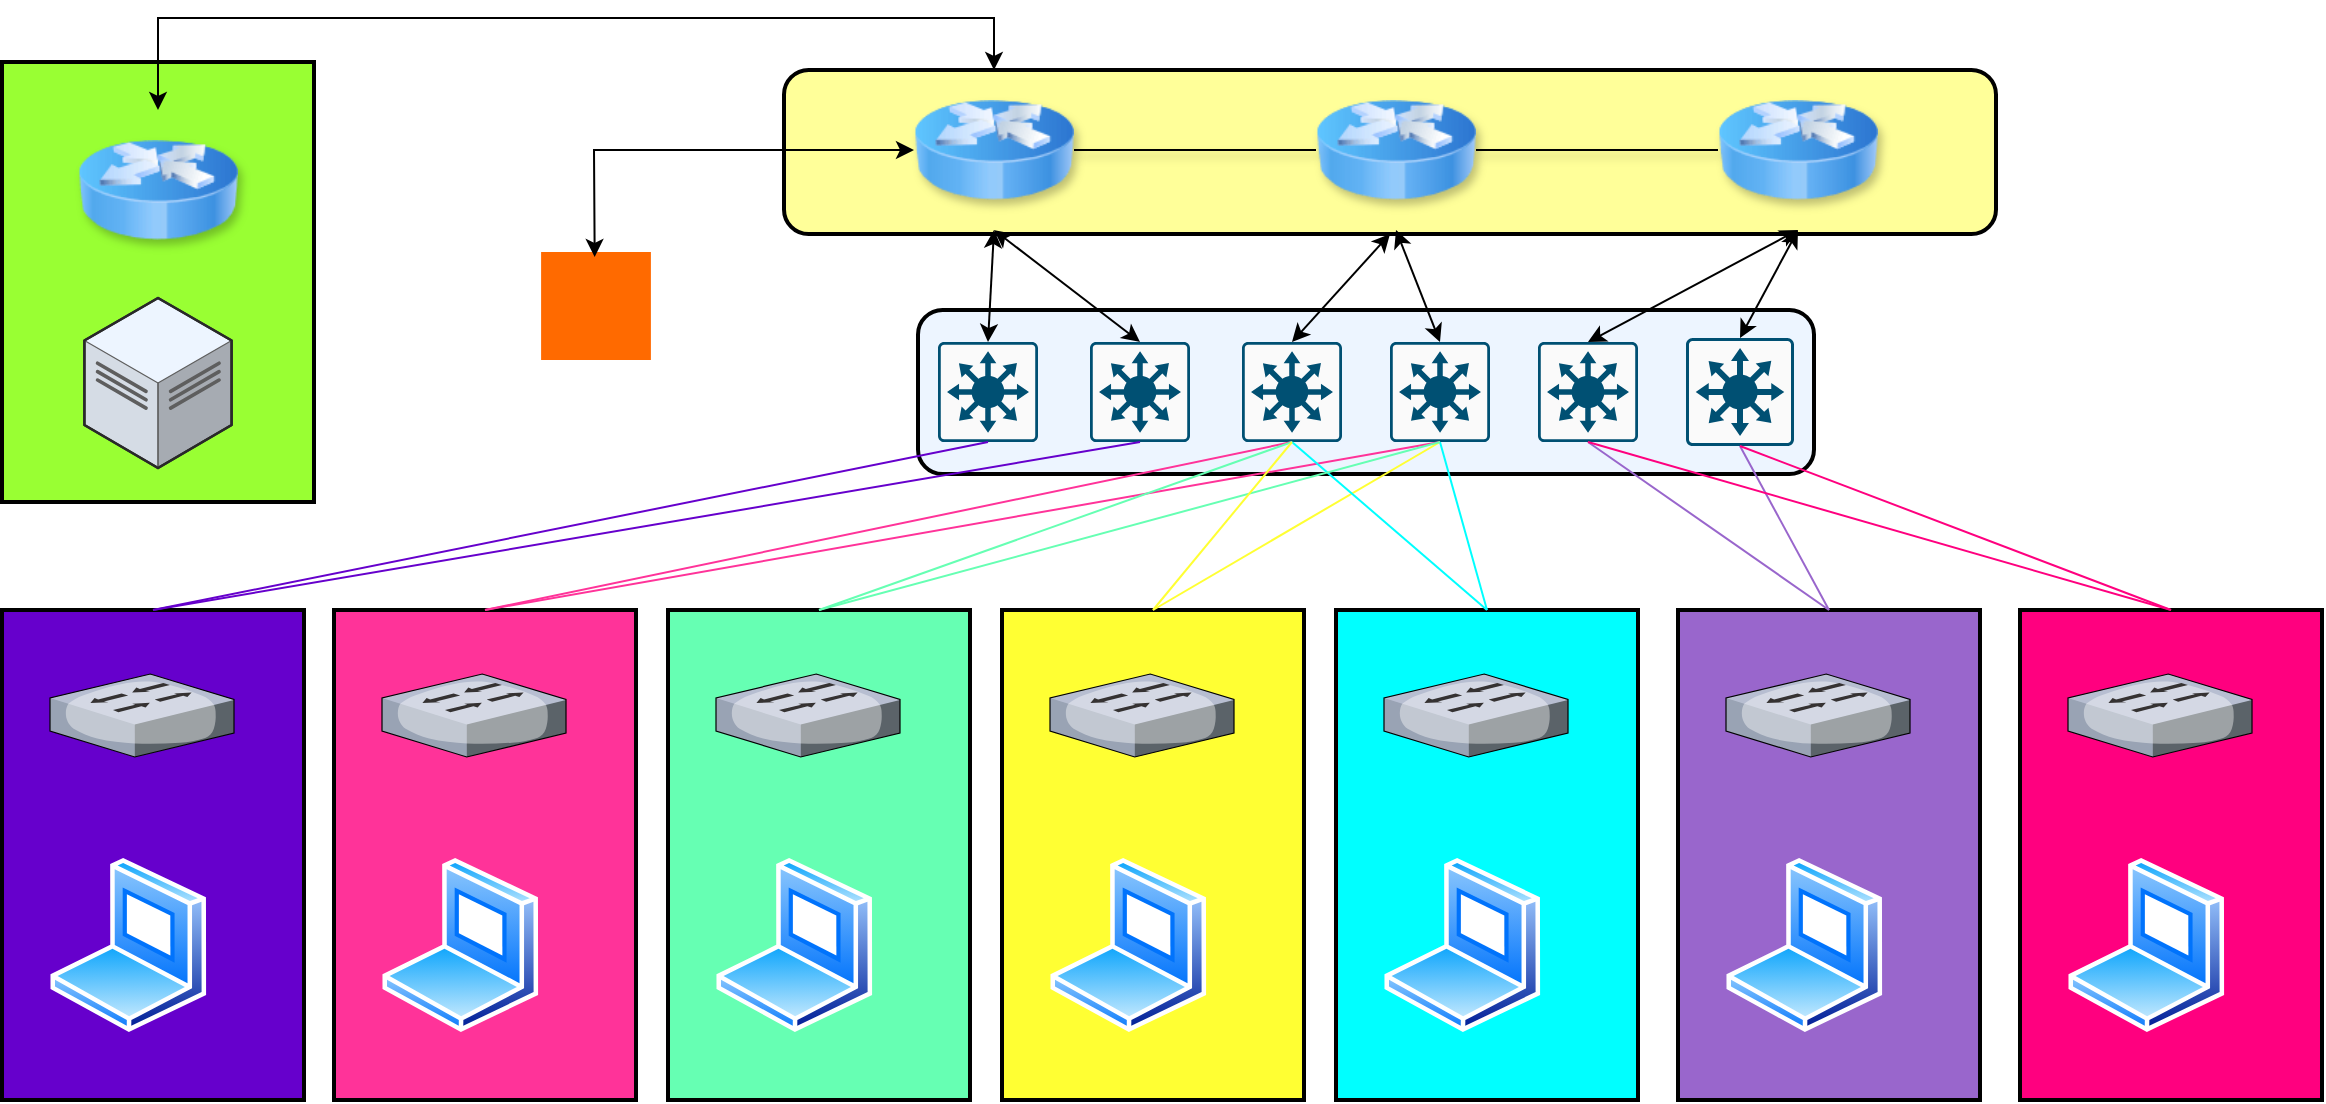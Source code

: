 <mxfile border="50" scale="3" compressed="false" locked="false" version="27.0.3">
  <diagram name="Blank" id="YmL12bMKpDGza6XwsDPr">
    <mxGraphModel dx="3318" dy="447" grid="0" gridSize="10" guides="1" tooltips="1" connect="1" arrows="1" fold="1" page="0" pageScale="1" pageWidth="827" pageHeight="1169" background="none" math="1" shadow="0">
      <root>
        <mxCell id="X5NqExCQtvZxIxQ7pmgY-0" />
        <mxCell id="1" parent="X5NqExCQtvZxIxQ7pmgY-0" />
        <mxCell id="lFJ8bcKFK8LMrN1udut2-37" value="" style="rounded=1;whiteSpace=wrap;html=1;strokeWidth=2;align=center;verticalAlign=top;spacingTop=4;spacingBottom=0;fontFamily=Helvetica;fontSize=15;fontColor=#7EA6E0;fontStyle=1;fillColor=#EDF5FF;shadow=0;" vertex="1" parent="1">
          <mxGeometry x="-627" y="830" width="448" height="82" as="geometry" />
        </mxCell>
        <mxCell id="lFJ8bcKFK8LMrN1udut2-35" value="" style="rounded=1;whiteSpace=wrap;html=1;strokeWidth=2;align=center;verticalAlign=top;spacingTop=4;spacingBottom=0;fontFamily=Helvetica;fontSize=15;fontColor=#7EA6E0;fontStyle=1;fillColor=#FFFF99;shadow=0;" vertex="1" parent="1">
          <mxGeometry x="-694" y="710" width="606" height="82" as="geometry" />
        </mxCell>
        <mxCell id="lFJ8bcKFK8LMrN1udut2-1" value="" style="points=[];aspect=fixed;html=1;align=center;shadow=0;dashed=0;fillColor=#FF6A00;strokeColor=none;shape=mxgraph.alibaba_cloud.uis_ultimate_internet_service;" vertex="1" parent="1">
          <mxGeometry x="-815.45" y="801" width="54.9" height="54" as="geometry" />
        </mxCell>
        <mxCell id="lFJ8bcKFK8LMrN1udut2-3" value="" style="image;html=1;image=img/lib/clip_art/networking/Router_Icon_128x128.png;shadow=1;" vertex="1" parent="1">
          <mxGeometry x="-629" y="710" width="80" height="80" as="geometry" />
        </mxCell>
        <mxCell id="lFJ8bcKFK8LMrN1udut2-4" value="" style="image;html=1;image=img/lib/clip_art/networking/Router_Icon_128x128.png;shadow=1;" vertex="1" parent="1">
          <mxGeometry x="-428" y="710" width="80" height="80" as="geometry" />
        </mxCell>
        <mxCell id="lFJ8bcKFK8LMrN1udut2-5" value="" style="image;html=1;image=img/lib/clip_art/networking/Router_Icon_128x128.png;fontStyle=1;shadow=1;" vertex="1" parent="1">
          <mxGeometry x="-227" y="710" width="80" height="80" as="geometry" />
        </mxCell>
        <mxCell id="lFJ8bcKFK8LMrN1udut2-23" value="" style="sketch=0;points=[[0.015,0.015,0],[0.985,0.015,0],[0.985,0.985,0],[0.015,0.985,0],[0.25,0,0],[0.5,0,0],[0.75,0,0],[1,0.25,0],[1,0.5,0],[1,0.75,0],[0.75,1,0],[0.5,1,0],[0.25,1,0],[0,0.75,0],[0,0.5,0],[0,0.25,0]];verticalLabelPosition=bottom;html=1;verticalAlign=top;aspect=fixed;align=center;pointerEvents=1;shape=mxgraph.cisco19.rect;prIcon=l3_switch;fillColor=#FAFAFA;strokeColor=#005073;strokeWidth=2;spacingTop=4;spacingBottom=0;fontFamily=Helvetica;fontSize=15;fontColor=#7EA6E0;fontStyle=1;" vertex="1" parent="1">
          <mxGeometry x="-617" y="846" width="50" height="50" as="geometry" />
        </mxCell>
        <mxCell id="lFJ8bcKFK8LMrN1udut2-24" value="" style="sketch=0;points=[[0.015,0.015,0],[0.985,0.015,0],[0.985,0.985,0],[0.015,0.985,0],[0.25,0,0],[0.5,0,0],[0.75,0,0],[1,0.25,0],[1,0.5,0],[1,0.75,0],[0.75,1,0],[0.5,1,0],[0.25,1,0],[0,0.75,0],[0,0.5,0],[0,0.25,0]];verticalLabelPosition=bottom;html=1;verticalAlign=top;aspect=fixed;align=center;pointerEvents=1;shape=mxgraph.cisco19.rect;prIcon=l3_switch;fillColor=#FAFAFA;strokeColor=#005073;strokeWidth=2;spacingTop=4;spacingBottom=0;fontFamily=Helvetica;fontSize=15;fontColor=#7EA6E0;fontStyle=1;" vertex="1" parent="1">
          <mxGeometry x="-541" y="846" width="50" height="50" as="geometry" />
        </mxCell>
        <mxCell id="lFJ8bcKFK8LMrN1udut2-25" value="" style="sketch=0;points=[[0.015,0.015,0],[0.985,0.015,0],[0.985,0.985,0],[0.015,0.985,0],[0.25,0,0],[0.5,0,0],[0.75,0,0],[1,0.25,0],[1,0.5,0],[1,0.75,0],[0.75,1,0],[0.5,1,0],[0.25,1,0],[0,0.75,0],[0,0.5,0],[0,0.25,0]];verticalLabelPosition=bottom;html=1;verticalAlign=top;aspect=fixed;align=center;pointerEvents=1;shape=mxgraph.cisco19.rect;prIcon=l3_switch;fillColor=#FAFAFA;strokeColor=#005073;strokeWidth=2;spacingTop=4;spacingBottom=0;fontFamily=Helvetica;fontSize=15;fontColor=#7EA6E0;fontStyle=1;" vertex="1" parent="1">
          <mxGeometry x="-465" y="846" width="50" height="50" as="geometry" />
        </mxCell>
        <mxCell id="lFJ8bcKFK8LMrN1udut2-26" value="" style="sketch=0;points=[[0.015,0.015,0],[0.985,0.015,0],[0.985,0.985,0],[0.015,0.985,0],[0.25,0,0],[0.5,0,0],[0.75,0,0],[1,0.25,0],[1,0.5,0],[1,0.75,0],[0.75,1,0],[0.5,1,0],[0.25,1,0],[0,0.75,0],[0,0.5,0],[0,0.25,0]];verticalLabelPosition=bottom;html=1;verticalAlign=top;aspect=fixed;align=center;pointerEvents=1;shape=mxgraph.cisco19.rect;prIcon=l3_switch;fillColor=#FAFAFA;strokeColor=#005073;strokeWidth=2;spacingTop=4;spacingBottom=0;fontFamily=Helvetica;fontSize=15;fontColor=#7EA6E0;fontStyle=1;" vertex="1" parent="1">
          <mxGeometry x="-391" y="846" width="50" height="50" as="geometry" />
        </mxCell>
        <mxCell id="lFJ8bcKFK8LMrN1udut2-27" value="" style="sketch=0;points=[[0.015,0.015,0],[0.985,0.015,0],[0.985,0.985,0],[0.015,0.985,0],[0.25,0,0],[0.5,0,0],[0.75,0,0],[1,0.25,0],[1,0.5,0],[1,0.75,0],[0.75,1,0],[0.5,1,0],[0.25,1,0],[0,0.75,0],[0,0.5,0],[0,0.25,0]];verticalLabelPosition=bottom;html=1;verticalAlign=top;aspect=fixed;align=center;pointerEvents=1;shape=mxgraph.cisco19.rect;prIcon=l3_switch;fillColor=#FAFAFA;strokeColor=#005073;strokeWidth=2;spacingTop=4;spacingBottom=0;fontFamily=Helvetica;fontSize=15;fontColor=#7EA6E0;fontStyle=1;" vertex="1" parent="1">
          <mxGeometry x="-317" y="846" width="50" height="50" as="geometry" />
        </mxCell>
        <mxCell id="lFJ8bcKFK8LMrN1udut2-29" value="" style="sketch=0;points=[[0.015,0.015,0],[0.985,0.015,0],[0.985,0.985,0],[0.015,0.985,0],[0.25,0,0],[0.5,0,0],[0.75,0,0],[1,0.25,0],[1,0.5,0],[1,0.75,0],[0.75,1,0],[0.5,1,0],[0.25,1,0],[0,0.75,0],[0,0.5,0],[0,0.25,0]];verticalLabelPosition=bottom;html=1;verticalAlign=top;aspect=fixed;align=center;pointerEvents=1;shape=mxgraph.cisco19.rect;prIcon=l3_switch;fillColor=#FAFAFA;strokeColor=#005073;strokeWidth=2;spacingTop=4;spacingBottom=0;fontFamily=Helvetica;fontSize=15;fontColor=#7EA6E0;fontStyle=1;" vertex="1" parent="1">
          <mxGeometry x="-243" y="844" width="54" height="54" as="geometry" />
        </mxCell>
        <mxCell id="lFJ8bcKFK8LMrN1udut2-31" value="" style="endArrow=none;html=1;rounded=0;fontFamily=Helvetica;fontSize=15;fontColor=#7EA6E0;fontStyle=1;exitX=1;exitY=0.5;exitDx=0;exitDy=0;entryX=0;entryY=0.5;entryDx=0;entryDy=0;shadow=1;" edge="1" parent="1" source="lFJ8bcKFK8LMrN1udut2-4" target="lFJ8bcKFK8LMrN1udut2-5">
          <mxGeometry width="50" height="50" relative="1" as="geometry">
            <mxPoint x="-339" y="786" as="sourcePoint" />
            <mxPoint x="-289" y="736" as="targetPoint" />
            <Array as="points">
              <mxPoint x="-282" y="750" />
            </Array>
          </mxGeometry>
        </mxCell>
        <mxCell id="lFJ8bcKFK8LMrN1udut2-33" value="" style="endArrow=none;html=1;rounded=0;fontFamily=Helvetica;fontSize=15;fontColor=#7EA6E0;fontStyle=1;exitX=1;exitY=0.5;exitDx=0;exitDy=0;entryX=0;entryY=0.5;entryDx=0;entryDy=0;shadow=1;" edge="1" parent="1" source="lFJ8bcKFK8LMrN1udut2-3" target="lFJ8bcKFK8LMrN1udut2-4">
          <mxGeometry width="50" height="50" relative="1" as="geometry">
            <mxPoint x="-339" y="786" as="sourcePoint" />
            <mxPoint x="-289" y="736" as="targetPoint" />
          </mxGeometry>
        </mxCell>
        <mxCell id="lFJ8bcKFK8LMrN1udut2-38" value="" style="rounded=0;whiteSpace=wrap;html=1;strokeWidth=2;align=center;verticalAlign=top;spacingTop=4;spacingBottom=0;fontFamily=Helvetica;fontSize=15;fontColor=#7EA6E0;fontStyle=1;fillColor=#99FF33;" vertex="1" parent="1">
          <mxGeometry x="-1085" y="706" width="156" height="220" as="geometry" />
        </mxCell>
        <mxCell id="lFJ8bcKFK8LMrN1udut2-40" value="" style="rounded=0;whiteSpace=wrap;html=1;strokeWidth=2;align=center;verticalAlign=top;spacingTop=4;spacingBottom=0;fontFamily=Helvetica;fontSize=15;fontColor=#7EA6E0;fontStyle=1;fillColor=#6600CC;" vertex="1" parent="1">
          <mxGeometry x="-1085" y="980" width="151" height="245" as="geometry" />
        </mxCell>
        <mxCell id="lFJ8bcKFK8LMrN1udut2-55" value="" style="verticalLabelPosition=bottom;sketch=0;aspect=fixed;html=1;verticalAlign=top;strokeColor=none;align=center;outlineConnect=0;shape=mxgraph.citrix.switch;strokeWidth=2;spacingTop=4;spacingBottom=0;fontFamily=Helvetica;fontSize=15;fontColor=#7EA6E0;fontStyle=1;fillColor=#EDF5FF;" vertex="1" parent="1">
          <mxGeometry x="-1061" y="1012" width="92" height="41.5" as="geometry" />
        </mxCell>
        <mxCell id="lFJ8bcKFK8LMrN1udut2-62" value="" style="image;aspect=fixed;perimeter=ellipsePerimeter;html=1;align=center;shadow=0;dashed=0;spacingTop=3;image=img/lib/active_directory/laptop_client.svg;strokeWidth=2;verticalAlign=top;spacingBottom=0;fontFamily=Helvetica;fontSize=15;fontColor=#7EA6E0;fontStyle=1;fillColor=#EDF5FF;" vertex="1" parent="1">
          <mxGeometry x="-1061" y="1104" width="78.3" height="87" as="geometry" />
        </mxCell>
        <mxCell id="lFJ8bcKFK8LMrN1udut2-64" value="" style="rounded=0;whiteSpace=wrap;html=1;strokeWidth=2;align=center;verticalAlign=top;spacingTop=4;spacingBottom=0;fontFamily=Helvetica;fontSize=15;fontColor=#7EA6E0;fontStyle=1;fillColor=#FF3399;" vertex="1" parent="1">
          <mxGeometry x="-919" y="980" width="151" height="245" as="geometry" />
        </mxCell>
        <mxCell id="lFJ8bcKFK8LMrN1udut2-65" value="" style="verticalLabelPosition=bottom;sketch=0;aspect=fixed;html=1;verticalAlign=top;strokeColor=none;align=center;outlineConnect=0;shape=mxgraph.citrix.switch;strokeWidth=2;spacingTop=4;spacingBottom=0;fontFamily=Helvetica;fontSize=15;fontColor=#7EA6E0;fontStyle=1;fillColor=#EDF5FF;" vertex="1" parent="1">
          <mxGeometry x="-895" y="1012" width="92" height="41.5" as="geometry" />
        </mxCell>
        <mxCell id="lFJ8bcKFK8LMrN1udut2-66" value="" style="image;aspect=fixed;perimeter=ellipsePerimeter;html=1;align=center;shadow=0;dashed=0;spacingTop=3;image=img/lib/active_directory/laptop_client.svg;strokeWidth=2;verticalAlign=top;spacingBottom=0;fontFamily=Helvetica;fontSize=15;fontColor=#7EA6E0;fontStyle=1;fillColor=#EDF5FF;" vertex="1" parent="1">
          <mxGeometry x="-895" y="1104" width="78.3" height="87" as="geometry" />
        </mxCell>
        <mxCell id="lFJ8bcKFK8LMrN1udut2-85" value="" style="rounded=0;whiteSpace=wrap;html=1;strokeWidth=2;align=center;verticalAlign=top;spacingTop=4;spacingBottom=0;fontFamily=Helvetica;fontSize=15;fontColor=#7EA6E0;fontStyle=1;fillColor=#66FFB3;" vertex="1" parent="1">
          <mxGeometry x="-752" y="980" width="151" height="245" as="geometry" />
        </mxCell>
        <mxCell id="lFJ8bcKFK8LMrN1udut2-86" value="" style="verticalLabelPosition=bottom;sketch=0;aspect=fixed;html=1;verticalAlign=top;strokeColor=none;align=center;outlineConnect=0;shape=mxgraph.citrix.switch;strokeWidth=2;spacingTop=4;spacingBottom=0;fontFamily=Helvetica;fontSize=15;fontColor=#7EA6E0;fontStyle=1;fillColor=#EDF5FF;" vertex="1" parent="1">
          <mxGeometry x="-728" y="1012" width="92" height="41.5" as="geometry" />
        </mxCell>
        <mxCell id="lFJ8bcKFK8LMrN1udut2-87" value="" style="image;aspect=fixed;perimeter=ellipsePerimeter;html=1;align=center;shadow=0;dashed=0;spacingTop=3;image=img/lib/active_directory/laptop_client.svg;strokeWidth=2;verticalAlign=top;spacingBottom=0;fontFamily=Helvetica;fontSize=15;fontColor=#7EA6E0;fontStyle=1;fillColor=#EDF5FF;" vertex="1" parent="1">
          <mxGeometry x="-728" y="1104" width="78.3" height="87" as="geometry" />
        </mxCell>
        <mxCell id="lFJ8bcKFK8LMrN1udut2-88" value="" style="rounded=0;whiteSpace=wrap;html=1;strokeWidth=2;align=center;verticalAlign=top;spacingTop=4;spacingBottom=0;fontFamily=Helvetica;fontSize=15;fontColor=#7EA6E0;fontStyle=1;fillColor=#FFFF33;" vertex="1" parent="1">
          <mxGeometry x="-585" y="980" width="151" height="245" as="geometry" />
        </mxCell>
        <mxCell id="lFJ8bcKFK8LMrN1udut2-89" value="" style="verticalLabelPosition=bottom;sketch=0;aspect=fixed;html=1;verticalAlign=top;strokeColor=none;align=center;outlineConnect=0;shape=mxgraph.citrix.switch;strokeWidth=2;spacingTop=4;spacingBottom=0;fontFamily=Helvetica;fontSize=15;fontColor=#7EA6E0;fontStyle=1;fillColor=#EDF5FF;" vertex="1" parent="1">
          <mxGeometry x="-561" y="1012" width="92" height="41.5" as="geometry" />
        </mxCell>
        <mxCell id="lFJ8bcKFK8LMrN1udut2-90" value="" style="image;aspect=fixed;perimeter=ellipsePerimeter;html=1;align=center;shadow=0;dashed=0;spacingTop=3;image=img/lib/active_directory/laptop_client.svg;strokeWidth=2;verticalAlign=top;spacingBottom=0;fontFamily=Helvetica;fontSize=15;fontColor=#7EA6E0;fontStyle=1;fillColor=#EDF5FF;" vertex="1" parent="1">
          <mxGeometry x="-561" y="1104" width="78.3" height="87" as="geometry" />
        </mxCell>
        <mxCell id="lFJ8bcKFK8LMrN1udut2-91" value="" style="rounded=0;whiteSpace=wrap;html=1;strokeWidth=2;align=center;verticalAlign=top;spacingTop=4;spacingBottom=0;fontFamily=Helvetica;fontSize=15;fontColor=#7EA6E0;fontStyle=1;fillColor=#00FFFF;" vertex="1" parent="1">
          <mxGeometry x="-418" y="980" width="151" height="245" as="geometry" />
        </mxCell>
        <mxCell id="lFJ8bcKFK8LMrN1udut2-92" value="" style="verticalLabelPosition=bottom;sketch=0;aspect=fixed;html=1;verticalAlign=top;strokeColor=none;align=center;outlineConnect=0;shape=mxgraph.citrix.switch;strokeWidth=2;spacingTop=4;spacingBottom=0;fontFamily=Helvetica;fontSize=15;fontColor=#7EA6E0;fontStyle=1;fillColor=#EDF5FF;" vertex="1" parent="1">
          <mxGeometry x="-394" y="1012" width="92" height="41.5" as="geometry" />
        </mxCell>
        <mxCell id="lFJ8bcKFK8LMrN1udut2-93" value="" style="image;aspect=fixed;perimeter=ellipsePerimeter;html=1;align=center;shadow=0;dashed=0;spacingTop=3;image=img/lib/active_directory/laptop_client.svg;strokeWidth=2;verticalAlign=top;spacingBottom=0;fontFamily=Helvetica;fontSize=15;fontColor=#7EA6E0;fontStyle=1;fillColor=#EDF5FF;" vertex="1" parent="1">
          <mxGeometry x="-394" y="1104" width="78.3" height="87" as="geometry" />
        </mxCell>
        <mxCell id="lFJ8bcKFK8LMrN1udut2-94" value="" style="rounded=0;whiteSpace=wrap;html=1;strokeWidth=2;align=center;verticalAlign=top;spacingTop=4;spacingBottom=0;fontFamily=Helvetica;fontSize=15;fontColor=#7EA6E0;fontStyle=1;fillColor=#9966CC;" vertex="1" parent="1">
          <mxGeometry x="-247" y="980" width="151" height="245" as="geometry" />
        </mxCell>
        <mxCell id="lFJ8bcKFK8LMrN1udut2-95" value="" style="verticalLabelPosition=bottom;sketch=0;aspect=fixed;html=1;verticalAlign=top;strokeColor=none;align=center;outlineConnect=0;shape=mxgraph.citrix.switch;strokeWidth=2;spacingTop=4;spacingBottom=0;fontFamily=Helvetica;fontSize=15;fontColor=#7EA6E0;fontStyle=1;fillColor=#EDF5FF;" vertex="1" parent="1">
          <mxGeometry x="-223" y="1012" width="92" height="41.5" as="geometry" />
        </mxCell>
        <mxCell id="lFJ8bcKFK8LMrN1udut2-96" value="" style="image;aspect=fixed;perimeter=ellipsePerimeter;html=1;align=center;shadow=0;dashed=0;spacingTop=3;image=img/lib/active_directory/laptop_client.svg;strokeWidth=2;verticalAlign=top;spacingBottom=0;fontFamily=Helvetica;fontSize=15;fontColor=#7EA6E0;fontStyle=1;fillColor=#EDF5FF;" vertex="1" parent="1">
          <mxGeometry x="-223" y="1104" width="78.3" height="87" as="geometry" />
        </mxCell>
        <mxCell id="lFJ8bcKFK8LMrN1udut2-97" value="" style="rounded=0;whiteSpace=wrap;html=1;strokeWidth=2;align=center;verticalAlign=top;spacingTop=4;spacingBottom=0;fontFamily=Helvetica;fontSize=15;fontColor=#7EA6E0;fontStyle=1;fillColor=#FF007F;" vertex="1" parent="1">
          <mxGeometry x="-76" y="980" width="151" height="245" as="geometry" />
        </mxCell>
        <mxCell id="lFJ8bcKFK8LMrN1udut2-98" value="" style="verticalLabelPosition=bottom;sketch=0;aspect=fixed;html=1;verticalAlign=top;strokeColor=none;align=center;outlineConnect=0;shape=mxgraph.citrix.switch;strokeWidth=2;spacingTop=4;spacingBottom=0;fontFamily=Helvetica;fontSize=15;fontColor=#7EA6E0;fontStyle=1;fillColor=#EDF5FF;" vertex="1" parent="1">
          <mxGeometry x="-52" y="1012" width="92" height="41.5" as="geometry" />
        </mxCell>
        <mxCell id="lFJ8bcKFK8LMrN1udut2-99" value="" style="image;aspect=fixed;perimeter=ellipsePerimeter;html=1;align=center;shadow=0;dashed=0;spacingTop=3;image=img/lib/active_directory/laptop_client.svg;strokeWidth=2;verticalAlign=top;spacingBottom=0;fontFamily=Helvetica;fontSize=15;fontColor=#7EA6E0;fontStyle=1;fillColor=#EDF5FF;" vertex="1" parent="1">
          <mxGeometry x="-52" y="1104" width="78.3" height="87" as="geometry" />
        </mxCell>
        <mxCell id="lFJ8bcKFK8LMrN1udut2-103" value="" style="endArrow=classic;startArrow=classic;html=1;rounded=0;fontFamily=Helvetica;fontSize=15;fontColor=#7EA6E0;fontStyle=1;exitX=0.5;exitY=0;exitDx=0;exitDy=0;exitPerimeter=0;entryX=0.5;entryY=1;entryDx=0;entryDy=0;" edge="1" parent="1" source="lFJ8bcKFK8LMrN1udut2-23" target="lFJ8bcKFK8LMrN1udut2-3">
          <mxGeometry width="50" height="50" relative="1" as="geometry">
            <mxPoint x="-429" y="943" as="sourcePoint" />
            <mxPoint x="-379" y="893" as="targetPoint" />
          </mxGeometry>
        </mxCell>
        <mxCell id="lFJ8bcKFK8LMrN1udut2-104" value="" style="endArrow=classic;startArrow=classic;html=1;rounded=0;fontFamily=Helvetica;fontSize=15;fontColor=#7EA6E0;fontStyle=1;exitX=0.5;exitY=0;exitDx=0;exitDy=0;exitPerimeter=0;" edge="1" parent="1" source="lFJ8bcKFK8LMrN1udut2-24">
          <mxGeometry width="50" height="50" relative="1" as="geometry">
            <mxPoint x="-464" y="921" as="sourcePoint" />
            <mxPoint x="-589" y="790" as="targetPoint" />
          </mxGeometry>
        </mxCell>
        <mxCell id="lFJ8bcKFK8LMrN1udut2-105" value="" style="endArrow=none;html=1;rounded=0;fontFamily=Helvetica;fontSize=15;fontColor=#7EA6E0;fontStyle=1;exitX=0.5;exitY=0;exitDx=0;exitDy=0;entryX=0.5;entryY=1;entryDx=0;entryDy=0;entryPerimeter=0;fillColor=#6600CC;strokeColor=#6600CC;" edge="1" parent="1" source="lFJ8bcKFK8LMrN1udut2-40" target="lFJ8bcKFK8LMrN1udut2-23">
          <mxGeometry width="50" height="50" relative="1" as="geometry">
            <mxPoint x="-743" y="905" as="sourcePoint" />
            <mxPoint x="-693" y="855" as="targetPoint" />
          </mxGeometry>
        </mxCell>
        <mxCell id="lFJ8bcKFK8LMrN1udut2-106" value="" style="endArrow=none;html=1;rounded=0;fontFamily=Helvetica;fontSize=15;fontColor=#7EA6E0;fontStyle=1;exitX=0.5;exitY=0;exitDx=0;exitDy=0;entryX=0.5;entryY=1;entryDx=0;entryDy=0;entryPerimeter=0;fillColor=#6600CC;strokeColor=#6600CC;" edge="1" parent="1" source="lFJ8bcKFK8LMrN1udut2-40" target="lFJ8bcKFK8LMrN1udut2-24">
          <mxGeometry width="50" height="50" relative="1" as="geometry">
            <mxPoint x="-743" y="905" as="sourcePoint" />
            <mxPoint x="-693" y="855" as="targetPoint" />
          </mxGeometry>
        </mxCell>
        <mxCell id="lFJ8bcKFK8LMrN1udut2-107" value="" style="endArrow=classic;startArrow=classic;html=1;rounded=0;fontFamily=Helvetica;fontSize=15;fontColor=#7EA6E0;fontStyle=1;exitX=0.5;exitY=0;exitDx=0;exitDy=0;exitPerimeter=0;entryX=0.5;entryY=1;entryDx=0;entryDy=0;" edge="1" parent="1" source="lFJ8bcKFK8LMrN1udut2-25" target="lFJ8bcKFK8LMrN1udut2-35">
          <mxGeometry width="50" height="50" relative="1" as="geometry">
            <mxPoint x="-366" y="905" as="sourcePoint" />
            <mxPoint x="-316" y="855" as="targetPoint" />
          </mxGeometry>
        </mxCell>
        <mxCell id="lFJ8bcKFK8LMrN1udut2-108" value="" style="endArrow=classic;startArrow=classic;html=1;rounded=0;fontFamily=Helvetica;fontSize=15;fontColor=#7EA6E0;fontStyle=1;exitX=0.5;exitY=0;exitDx=0;exitDy=0;exitPerimeter=0;entryX=0.5;entryY=1;entryDx=0;entryDy=0;" edge="1" parent="1" source="lFJ8bcKFK8LMrN1udut2-26" target="lFJ8bcKFK8LMrN1udut2-4">
          <mxGeometry width="50" height="50" relative="1" as="geometry">
            <mxPoint x="-366" y="905" as="sourcePoint" />
            <mxPoint x="-316" y="855" as="targetPoint" />
          </mxGeometry>
        </mxCell>
        <mxCell id="lFJ8bcKFK8LMrN1udut2-109" value="" style="endArrow=classic;startArrow=classic;html=1;rounded=0;fontFamily=Helvetica;fontSize=15;fontColor=#7EA6E0;fontStyle=1;exitX=0.5;exitY=0;exitDx=0;exitDy=0;exitPerimeter=0;entryX=0.5;entryY=1;entryDx=0;entryDy=0;" edge="1" parent="1" source="lFJ8bcKFK8LMrN1udut2-27" target="lFJ8bcKFK8LMrN1udut2-5">
          <mxGeometry width="50" height="50" relative="1" as="geometry">
            <mxPoint x="-366" y="905" as="sourcePoint" />
            <mxPoint x="-316" y="855" as="targetPoint" />
          </mxGeometry>
        </mxCell>
        <mxCell id="lFJ8bcKFK8LMrN1udut2-110" value="" style="endArrow=classic;startArrow=classic;html=1;rounded=0;fontFamily=Helvetica;fontSize=15;fontColor=#7EA6E0;fontStyle=1;exitX=0.5;exitY=0;exitDx=0;exitDy=0;exitPerimeter=0;entryX=0.5;entryY=1;entryDx=0;entryDy=0;" edge="1" parent="1" source="lFJ8bcKFK8LMrN1udut2-29" target="lFJ8bcKFK8LMrN1udut2-5">
          <mxGeometry width="50" height="50" relative="1" as="geometry">
            <mxPoint x="-366" y="905" as="sourcePoint" />
            <mxPoint x="-316" y="855" as="targetPoint" />
          </mxGeometry>
        </mxCell>
        <mxCell id="lFJ8bcKFK8LMrN1udut2-111" value="" style="endArrow=none;html=1;rounded=0;fontFamily=Helvetica;fontSize=15;fontColor=#7EA6E0;fontStyle=1;exitX=0.5;exitY=0;exitDx=0;exitDy=0;entryX=0.5;entryY=1;entryDx=0;entryDy=0;entryPerimeter=0;fillColor=#FF3399;strokeColor=#FF3399;" edge="1" parent="1" source="lFJ8bcKFK8LMrN1udut2-64" target="lFJ8bcKFK8LMrN1udut2-25">
          <mxGeometry width="50" height="50" relative="1" as="geometry">
            <mxPoint x="-555" y="1006" as="sourcePoint" />
            <mxPoint x="-505" y="956" as="targetPoint" />
          </mxGeometry>
        </mxCell>
        <mxCell id="lFJ8bcKFK8LMrN1udut2-112" value="" style="endArrow=none;html=1;rounded=0;fontFamily=Helvetica;fontSize=15;fontColor=#7EA6E0;fontStyle=1;exitX=0.5;exitY=0;exitDx=0;exitDy=0;entryX=0.5;entryY=1;entryDx=0;entryDy=0;entryPerimeter=0;strokeColor=#FF3399;" edge="1" parent="1" source="lFJ8bcKFK8LMrN1udut2-64" target="lFJ8bcKFK8LMrN1udut2-26">
          <mxGeometry width="50" height="50" relative="1" as="geometry">
            <mxPoint x="-555" y="1006" as="sourcePoint" />
            <mxPoint x="-505" y="956" as="targetPoint" />
          </mxGeometry>
        </mxCell>
        <mxCell id="lFJ8bcKFK8LMrN1udut2-113" value="" style="endArrow=none;html=1;rounded=0;fontFamily=Helvetica;fontSize=15;fontColor=#7EA6E0;fontStyle=1;exitX=0.5;exitY=0;exitDx=0;exitDy=0;entryX=0.5;entryY=1;entryDx=0;entryDy=0;entryPerimeter=0;strokeColor=#66FFB3;" edge="1" parent="1" source="lFJ8bcKFK8LMrN1udut2-85" target="lFJ8bcKFK8LMrN1udut2-25">
          <mxGeometry width="50" height="50" relative="1" as="geometry">
            <mxPoint x="-537" y="1101" as="sourcePoint" />
            <mxPoint x="-487" y="1051" as="targetPoint" />
          </mxGeometry>
        </mxCell>
        <mxCell id="lFJ8bcKFK8LMrN1udut2-114" value="" style="endArrow=none;html=1;rounded=0;fontFamily=Helvetica;fontSize=15;fontColor=#7EA6E0;fontStyle=1;exitX=0.5;exitY=0;exitDx=0;exitDy=0;entryX=0.5;entryY=1;entryDx=0;entryDy=0;entryPerimeter=0;strokeColor=#FFFF33;" edge="1" parent="1" source="lFJ8bcKFK8LMrN1udut2-88" target="lFJ8bcKFK8LMrN1udut2-26">
          <mxGeometry width="50" height="50" relative="1" as="geometry">
            <mxPoint x="-537" y="1101" as="sourcePoint" />
            <mxPoint x="-487" y="1051" as="targetPoint" />
          </mxGeometry>
        </mxCell>
        <mxCell id="lFJ8bcKFK8LMrN1udut2-115" value="" style="endArrow=none;html=1;rounded=0;fontFamily=Helvetica;fontSize=15;fontColor=#7EA6E0;fontStyle=1;exitX=0.5;exitY=1;exitDx=0;exitDy=0;exitPerimeter=0;entryX=0.5;entryY=0;entryDx=0;entryDy=0;strokeColor=#00FFFF;" edge="1" parent="1" source="lFJ8bcKFK8LMrN1udut2-25" target="lFJ8bcKFK8LMrN1udut2-91">
          <mxGeometry width="50" height="50" relative="1" as="geometry">
            <mxPoint x="-537" y="1101" as="sourcePoint" />
            <mxPoint x="-487" y="1051" as="targetPoint" />
          </mxGeometry>
        </mxCell>
        <mxCell id="lFJ8bcKFK8LMrN1udut2-116" value="" style="endArrow=none;html=1;rounded=0;fontFamily=Helvetica;fontSize=15;fontColor=#7EA6E0;fontStyle=1;entryX=0.5;entryY=1;entryDx=0;entryDy=0;entryPerimeter=0;exitX=0.5;exitY=0;exitDx=0;exitDy=0;strokeColor=#00FFFF;" edge="1" parent="1" source="lFJ8bcKFK8LMrN1udut2-91" target="lFJ8bcKFK8LMrN1udut2-26">
          <mxGeometry width="50" height="50" relative="1" as="geometry">
            <mxPoint x="-537" y="1101" as="sourcePoint" />
            <mxPoint x="-487" y="1051" as="targetPoint" />
          </mxGeometry>
        </mxCell>
        <mxCell id="lFJ8bcKFK8LMrN1udut2-119" value="" style="endArrow=none;html=1;rounded=0;fontFamily=Helvetica;fontSize=15;fontColor=#7EA6E0;fontStyle=1;entryX=0.5;entryY=1;entryDx=0;entryDy=0;entryPerimeter=0;exitX=0.5;exitY=0;exitDx=0;exitDy=0;strokeColor=#9966CC;" edge="1" parent="1" source="lFJ8bcKFK8LMrN1udut2-94" target="lFJ8bcKFK8LMrN1udut2-27">
          <mxGeometry width="50" height="50" relative="1" as="geometry">
            <mxPoint x="-513" y="1044" as="sourcePoint" />
            <mxPoint x="-463" y="994" as="targetPoint" />
          </mxGeometry>
        </mxCell>
        <mxCell id="lFJ8bcKFK8LMrN1udut2-120" value="" style="endArrow=none;html=1;rounded=0;fontFamily=Helvetica;fontSize=15;fontColor=#7EA6E0;fontStyle=1;entryX=0.5;entryY=1;entryDx=0;entryDy=0;entryPerimeter=0;exitX=0.5;exitY=0;exitDx=0;exitDy=0;strokeColor=#9966CC;" edge="1" parent="1" source="lFJ8bcKFK8LMrN1udut2-94" target="lFJ8bcKFK8LMrN1udut2-29">
          <mxGeometry width="50" height="50" relative="1" as="geometry">
            <mxPoint x="-513" y="1044" as="sourcePoint" />
            <mxPoint x="-463" y="994" as="targetPoint" />
          </mxGeometry>
        </mxCell>
        <mxCell id="lFJ8bcKFK8LMrN1udut2-121" value="" style="endArrow=none;html=1;rounded=0;fontFamily=Helvetica;fontSize=15;fontColor=#7EA6E0;fontStyle=1;entryX=0.5;entryY=1;entryDx=0;entryDy=0;entryPerimeter=0;exitX=0.5;exitY=0;exitDx=0;exitDy=0;strokeColor=#FF007F;" edge="1" parent="1" source="lFJ8bcKFK8LMrN1udut2-97" target="lFJ8bcKFK8LMrN1udut2-27">
          <mxGeometry width="50" height="50" relative="1" as="geometry">
            <mxPoint x="-513" y="1044" as="sourcePoint" />
            <mxPoint x="-463" y="994" as="targetPoint" />
          </mxGeometry>
        </mxCell>
        <mxCell id="lFJ8bcKFK8LMrN1udut2-122" value="" style="endArrow=none;html=1;rounded=0;fontFamily=Helvetica;fontSize=15;fontColor=#7EA6E0;fontStyle=1;entryX=0.5;entryY=1;entryDx=0;entryDy=0;entryPerimeter=0;exitX=0.5;exitY=0;exitDx=0;exitDy=0;strokeColor=#FF007F;" edge="1" parent="1" source="lFJ8bcKFK8LMrN1udut2-97" target="lFJ8bcKFK8LMrN1udut2-29">
          <mxGeometry width="50" height="50" relative="1" as="geometry">
            <mxPoint x="-513" y="1044" as="sourcePoint" />
            <mxPoint x="-463" y="994" as="targetPoint" />
          </mxGeometry>
        </mxCell>
        <mxCell id="lFJ8bcKFK8LMrN1udut2-123" value="" style="image;html=1;image=img/lib/clip_art/networking/Router_Icon_128x128.png;shadow=1;" vertex="1" parent="1">
          <mxGeometry x="-1047" y="730" width="80" height="80" as="geometry" />
        </mxCell>
        <mxCell id="lFJ8bcKFK8LMrN1udut2-124" value="" style="verticalLabelPosition=bottom;html=1;verticalAlign=top;strokeWidth=1;align=center;outlineConnect=0;dashed=0;outlineConnect=0;shape=mxgraph.aws3d.dataCenter;strokeColor=#5E5E5E;aspect=fixed;spacingTop=4;spacingBottom=0;fontFamily=Helvetica;fontSize=15;fontColor=#7EA6E0;fontStyle=1;fillColor=#EDF5FF;" vertex="1" parent="1">
          <mxGeometry x="-1043.81" y="824" width="73.63" height="85" as="geometry" />
        </mxCell>
        <mxCell id="lFJ8bcKFK8LMrN1udut2-129" value="" style="endArrow=classic;startArrow=classic;html=1;rounded=0;fontFamily=Helvetica;fontSize=15;fontColor=#7EA6E0;fontStyle=1;exitX=0.5;exitY=0;exitDx=0;exitDy=0;entryX=0.5;entryY=0;entryDx=0;entryDy=0;" edge="1" parent="1" source="lFJ8bcKFK8LMrN1udut2-123" target="lFJ8bcKFK8LMrN1udut2-3">
          <mxGeometry width="50" height="50" relative="1" as="geometry">
            <mxPoint x="-738" y="742" as="sourcePoint" />
            <mxPoint x="-688" y="692" as="targetPoint" />
            <Array as="points">
              <mxPoint x="-1007" y="684" />
              <mxPoint x="-589" y="684" />
            </Array>
          </mxGeometry>
        </mxCell>
        <mxCell id="lFJ8bcKFK8LMrN1udut2-130" value="" style="endArrow=classic;startArrow=classic;html=1;rounded=0;fontFamily=Helvetica;fontSize=15;fontColor=#7EA6E0;fontStyle=1;exitX=0.488;exitY=0.046;exitDx=0;exitDy=0;exitPerimeter=0;entryX=0;entryY=0.5;entryDx=0;entryDy=0;" edge="1" parent="1" source="lFJ8bcKFK8LMrN1udut2-1" target="lFJ8bcKFK8LMrN1udut2-3">
          <mxGeometry width="50" height="50" relative="1" as="geometry">
            <mxPoint x="-738" y="882" as="sourcePoint" />
            <mxPoint x="-688" y="832" as="targetPoint" />
            <Array as="points">
              <mxPoint x="-789" y="750" />
            </Array>
          </mxGeometry>
        </mxCell>
        <mxCell id="lFJ8bcKFK8LMrN1udut2-131" value="" style="endArrow=none;html=1;rounded=0;fontFamily=Helvetica;fontSize=15;fontColor=#7EA6E0;fontStyle=1;exitX=0.5;exitY=0;exitDx=0;exitDy=0;entryX=0.5;entryY=1;entryDx=0;entryDy=0;entryPerimeter=0;strokeColor=#66FFB3;" edge="1" parent="1" source="lFJ8bcKFK8LMrN1udut2-85" target="lFJ8bcKFK8LMrN1udut2-26">
          <mxGeometry width="50" height="50" relative="1" as="geometry">
            <mxPoint x="-561" y="971" as="sourcePoint" />
            <mxPoint x="-511" y="921" as="targetPoint" />
          </mxGeometry>
        </mxCell>
        <mxCell id="lFJ8bcKFK8LMrN1udut2-132" value="" style="endArrow=none;html=1;rounded=0;fontFamily=Helvetica;fontSize=15;fontColor=#7EA6E0;fontStyle=1;exitX=0.5;exitY=0;exitDx=0;exitDy=0;entryX=0.5;entryY=1;entryDx=0;entryDy=0;entryPerimeter=0;strokeColor=#FFFF33;" edge="1" parent="1" source="lFJ8bcKFK8LMrN1udut2-88" target="lFJ8bcKFK8LMrN1udut2-25">
          <mxGeometry width="50" height="50" relative="1" as="geometry">
            <mxPoint x="-476" y="971" as="sourcePoint" />
            <mxPoint x="-426" y="921" as="targetPoint" />
          </mxGeometry>
        </mxCell>
      </root>
    </mxGraphModel>
  </diagram>
</mxfile>
